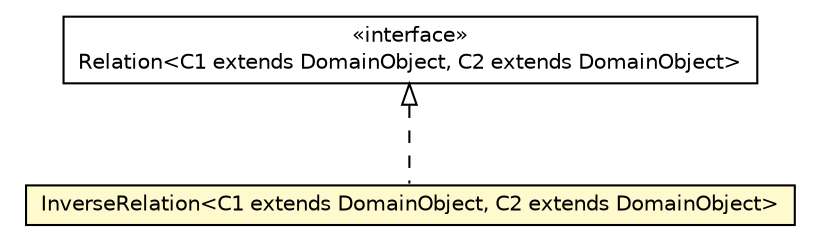 #!/usr/local/bin/dot
#
# Class diagram 
# Generated by UMLGraph version 5.1 (http://www.umlgraph.org/)
#

digraph G {
	edge [fontname="Helvetica",fontsize=10,labelfontname="Helvetica",labelfontsize=10];
	node [fontname="Helvetica",fontsize=10,shape=plaintext];
	nodesep=0.25;
	ranksep=0.5;
	// pt.ist.fenixframework.dml.runtime.Relation<C1 extends pt.ist.fenixframework.DomainObject, C2 extends pt.ist.fenixframework.DomainObject>
	c19436 [label=<<table title="pt.ist.fenixframework.dml.runtime.Relation" border="0" cellborder="1" cellspacing="0" cellpadding="2" port="p" href="./Relation.html">
		<tr><td><table border="0" cellspacing="0" cellpadding="1">
<tr><td align="center" balign="center"> &#171;interface&#187; </td></tr>
<tr><td align="center" balign="center"> Relation&lt;C1 extends DomainObject, C2 extends DomainObject&gt; </td></tr>
		</table></td></tr>
		</table>>, fontname="Helvetica", fontcolor="black", fontsize=10.0];
	// pt.ist.fenixframework.dml.runtime.InverseRelation<C1 extends pt.ist.fenixframework.DomainObject, C2 extends pt.ist.fenixframework.DomainObject>
	c19437 [label=<<table title="pt.ist.fenixframework.dml.runtime.InverseRelation" border="0" cellborder="1" cellspacing="0" cellpadding="2" port="p" bgcolor="lemonChiffon" href="./InverseRelation.html">
		<tr><td><table border="0" cellspacing="0" cellpadding="1">
<tr><td align="center" balign="center"> InverseRelation&lt;C1 extends DomainObject, C2 extends DomainObject&gt; </td></tr>
		</table></td></tr>
		</table>>, fontname="Helvetica", fontcolor="black", fontsize=10.0];
	//pt.ist.fenixframework.dml.runtime.InverseRelation<C1 extends pt.ist.fenixframework.DomainObject, C2 extends pt.ist.fenixframework.DomainObject> implements pt.ist.fenixframework.dml.runtime.Relation<C1 extends pt.ist.fenixframework.DomainObject, C2 extends pt.ist.fenixframework.DomainObject>
	c19436:p -> c19437:p [dir=back,arrowtail=empty,style=dashed];
}

